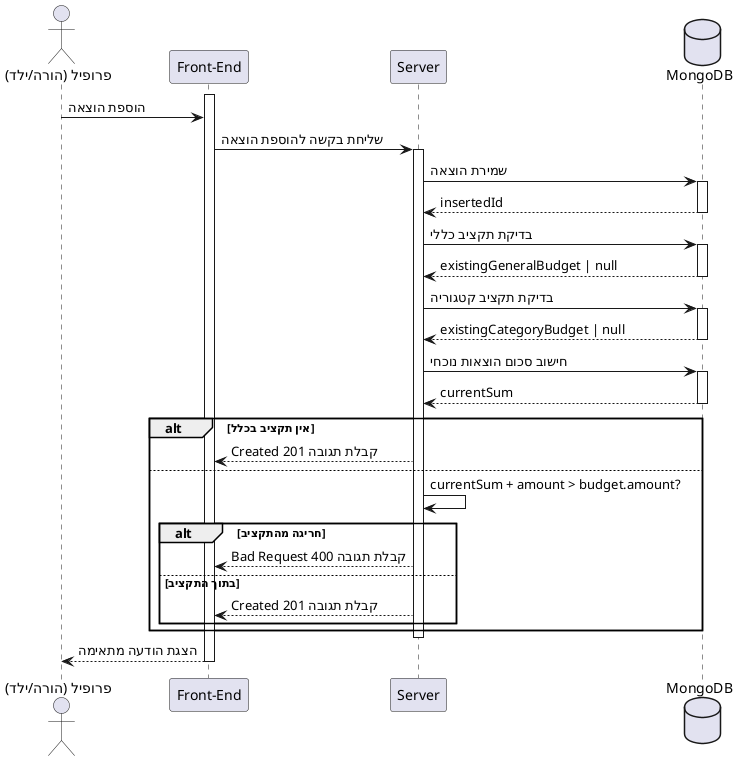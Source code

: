 @startuml expenseSeqWithChecks
actor "פרופיל (הורה/ילד)" as Profile
participant "Front-End" as FE
participant "Server" as S
database "MongoDB" as DB

activate FE
Profile -> FE : הוספת הוצאה
FE -> S : שליחת בקשה להוספת הוצאה
activate S

S -> DB : שמירת הוצאה
activate DB
DB --> S : insertedId
deactivate DB

S -> DB : בדיקת תקציב כללי
activate DB
DB --> S : existingGeneralBudget | null
deactivate DB

S -> DB : בדיקת תקציב קטגוריה
activate DB
DB --> S : existingCategoryBudget | null
deactivate DB

S -> DB : חישוב סכום הוצאות נוכחי
activate DB
DB --> S : currentSum
deactivate DB

alt אין תקציב בכלל
    S --> FE : קבלת תגובה 201 Created
else
    S -> S : currentSum + amount > budget.amount?
    alt חריגה מהתקציב
        S --> FE : קבלת תגובה 400 Bad Request
    else בתוך התקציב
        S --> FE : קבלת תגובה 201 Created
    end
end
deactivate S

FE --> Profile : הצגת הודעה מתאימה
deactivate FE
@enduml
